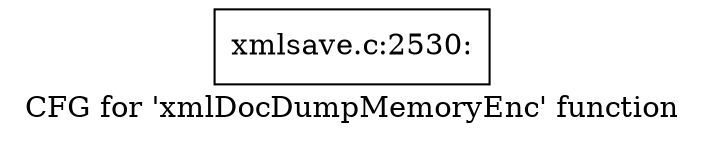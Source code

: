 digraph "CFG for 'xmlDocDumpMemoryEnc' function" {
	label="CFG for 'xmlDocDumpMemoryEnc' function";

	Node0x5784d10 [shape=record,label="{xmlsave.c:2530:}"];
}
